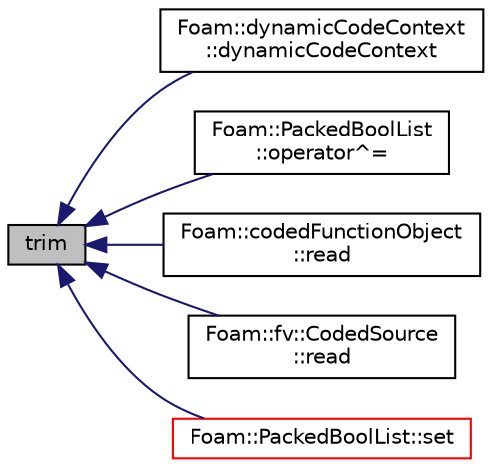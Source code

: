 digraph "trim"
{
  bgcolor="transparent";
  edge [fontname="Helvetica",fontsize="10",labelfontname="Helvetica",labelfontsize="10"];
  node [fontname="Helvetica",fontsize="10",shape=record];
  rankdir="LR";
  Node1 [label="trim",height=0.2,width=0.4,color="black", fillcolor="grey75", style="filled", fontcolor="black"];
  Node1 -> Node2 [dir="back",color="midnightblue",fontsize="10",style="solid",fontname="Helvetica"];
  Node2 [label="Foam::dynamicCodeContext\l::dynamicCodeContext",height=0.2,width=0.4,color="black",URL="$a00590.html#aaf616cf1d1395ba4d720994dc0d56732",tooltip="Construct from a dictionary. "];
  Node1 -> Node3 [dir="back",color="midnightblue",fontsize="10",style="solid",fontname="Helvetica"];
  Node3 [label="Foam::PackedBoolList\l::operator^=",height=0.2,width=0.4,color="black",URL="$a01744.html#a91f4576fe0dd1aa5848ac2912f4c5990",tooltip="Xor operator (lists may be dissimilar sizes) "];
  Node1 -> Node4 [dir="back",color="midnightblue",fontsize="10",style="solid",fontname="Helvetica"];
  Node4 [label="Foam::codedFunctionObject\l::read",height=0.2,width=0.4,color="black",URL="$a00304.html#afac0600fef97b05534a595ce00b272ed",tooltip="Read and set the function object if its data have changed. "];
  Node1 -> Node5 [dir="back",color="midnightblue",fontsize="10",style="solid",fontname="Helvetica"];
  Node5 [label="Foam::fv::CodedSource\l::read",height=0.2,width=0.4,color="black",URL="$a00306.html#a6ce0c64db98eb6144d363dbfc86104eb",tooltip="Read source dictionary. "];
  Node1 -> Node6 [dir="back",color="midnightblue",fontsize="10",style="solid",fontname="Helvetica"];
  Node6 [label="Foam::PackedBoolList::set",height=0.2,width=0.4,color="red",URL="$a01744.html#a0c010317ff4eff942a58dd385245119d",tooltip="Set specified bits. "];
}
